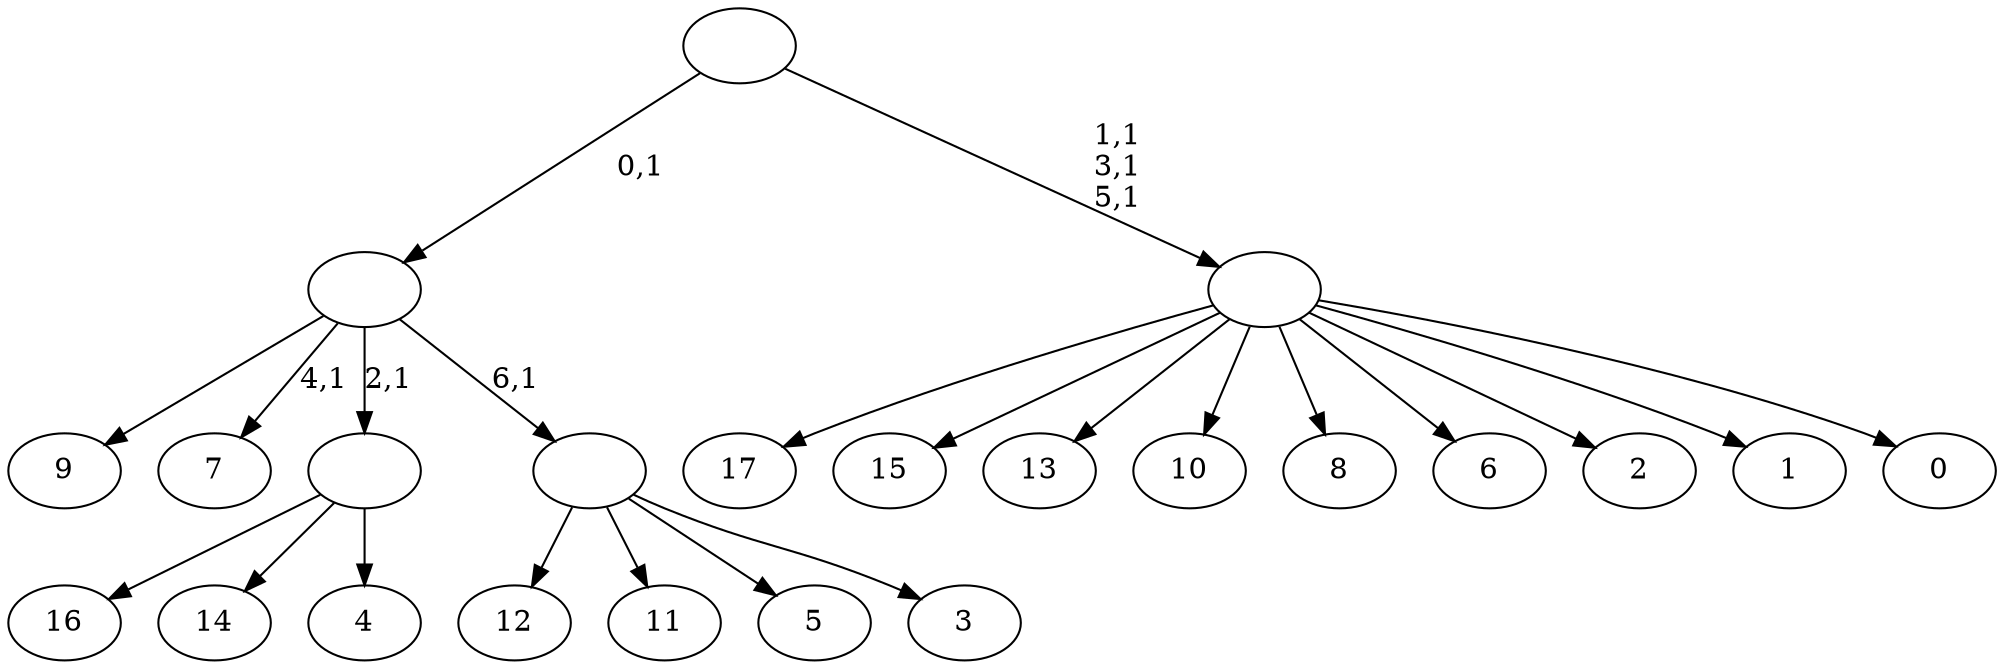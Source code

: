 digraph T {
	25 [label="17"]
	24 [label="16"]
	23 [label="15"]
	22 [label="14"]
	21 [label="13"]
	20 [label="12"]
	19 [label="11"]
	18 [label="10"]
	17 [label="9"]
	16 [label="8"]
	15 [label="7"]
	13 [label="6"]
	12 [label="5"]
	11 [label="4"]
	10 [label=""]
	9 [label="3"]
	8 [label=""]
	7 [label=""]
	6 [label="2"]
	5 [label="1"]
	4 [label="0"]
	3 [label=""]
	0 [label=""]
	10 -> 24 [label=""]
	10 -> 22 [label=""]
	10 -> 11 [label=""]
	8 -> 20 [label=""]
	8 -> 19 [label=""]
	8 -> 12 [label=""]
	8 -> 9 [label=""]
	7 -> 15 [label="4,1"]
	7 -> 17 [label=""]
	7 -> 10 [label="2,1"]
	7 -> 8 [label="6,1"]
	3 -> 25 [label=""]
	3 -> 23 [label=""]
	3 -> 21 [label=""]
	3 -> 18 [label=""]
	3 -> 16 [label=""]
	3 -> 13 [label=""]
	3 -> 6 [label=""]
	3 -> 5 [label=""]
	3 -> 4 [label=""]
	0 -> 3 [label="1,1\n3,1\n5,1"]
	0 -> 7 [label="0,1"]
}
